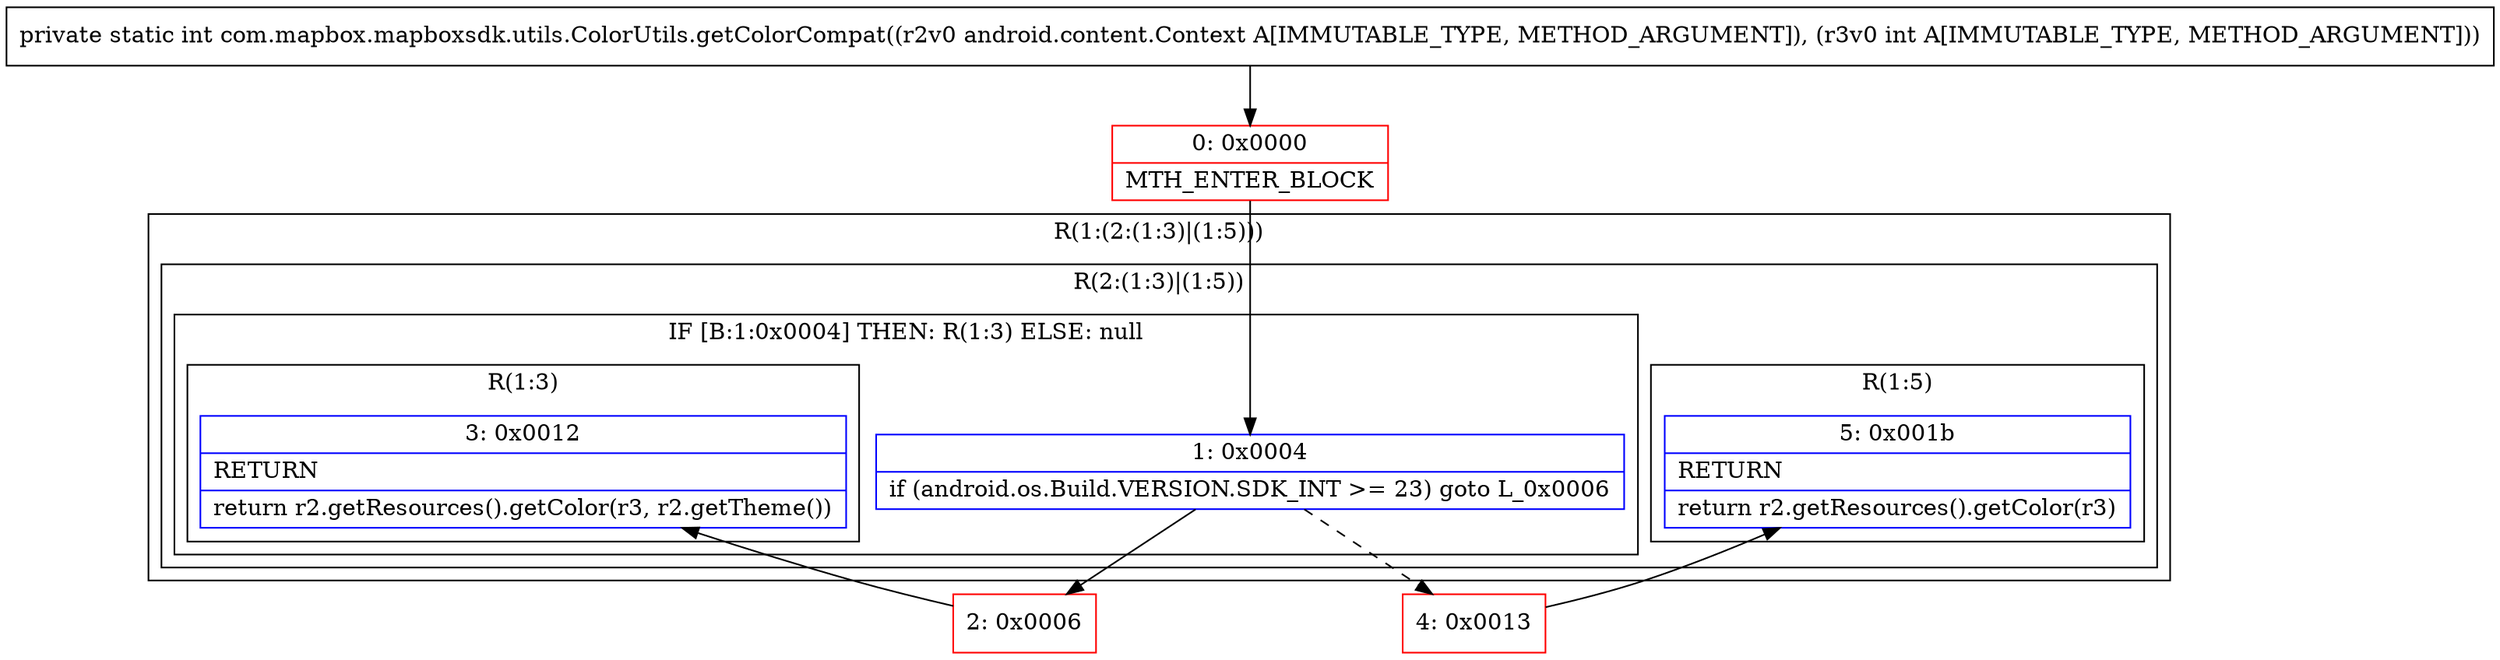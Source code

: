 digraph "CFG forcom.mapbox.mapboxsdk.utils.ColorUtils.getColorCompat(Landroid\/content\/Context;I)I" {
subgraph cluster_Region_1734443191 {
label = "R(1:(2:(1:3)|(1:5)))";
node [shape=record,color=blue];
subgraph cluster_Region_1758250721 {
label = "R(2:(1:3)|(1:5))";
node [shape=record,color=blue];
subgraph cluster_IfRegion_2067459717 {
label = "IF [B:1:0x0004] THEN: R(1:3) ELSE: null";
node [shape=record,color=blue];
Node_1 [shape=record,label="{1\:\ 0x0004|if (android.os.Build.VERSION.SDK_INT \>= 23) goto L_0x0006\l}"];
subgraph cluster_Region_955490284 {
label = "R(1:3)";
node [shape=record,color=blue];
Node_3 [shape=record,label="{3\:\ 0x0012|RETURN\l|return r2.getResources().getColor(r3, r2.getTheme())\l}"];
}
}
subgraph cluster_Region_1409078397 {
label = "R(1:5)";
node [shape=record,color=blue];
Node_5 [shape=record,label="{5\:\ 0x001b|RETURN\l|return r2.getResources().getColor(r3)\l}"];
}
}
}
Node_0 [shape=record,color=red,label="{0\:\ 0x0000|MTH_ENTER_BLOCK\l}"];
Node_2 [shape=record,color=red,label="{2\:\ 0x0006}"];
Node_4 [shape=record,color=red,label="{4\:\ 0x0013}"];
MethodNode[shape=record,label="{private static int com.mapbox.mapboxsdk.utils.ColorUtils.getColorCompat((r2v0 android.content.Context A[IMMUTABLE_TYPE, METHOD_ARGUMENT]), (r3v0 int A[IMMUTABLE_TYPE, METHOD_ARGUMENT])) }"];
MethodNode -> Node_0;
Node_1 -> Node_2;
Node_1 -> Node_4[style=dashed];
Node_0 -> Node_1;
Node_2 -> Node_3;
Node_4 -> Node_5;
}

